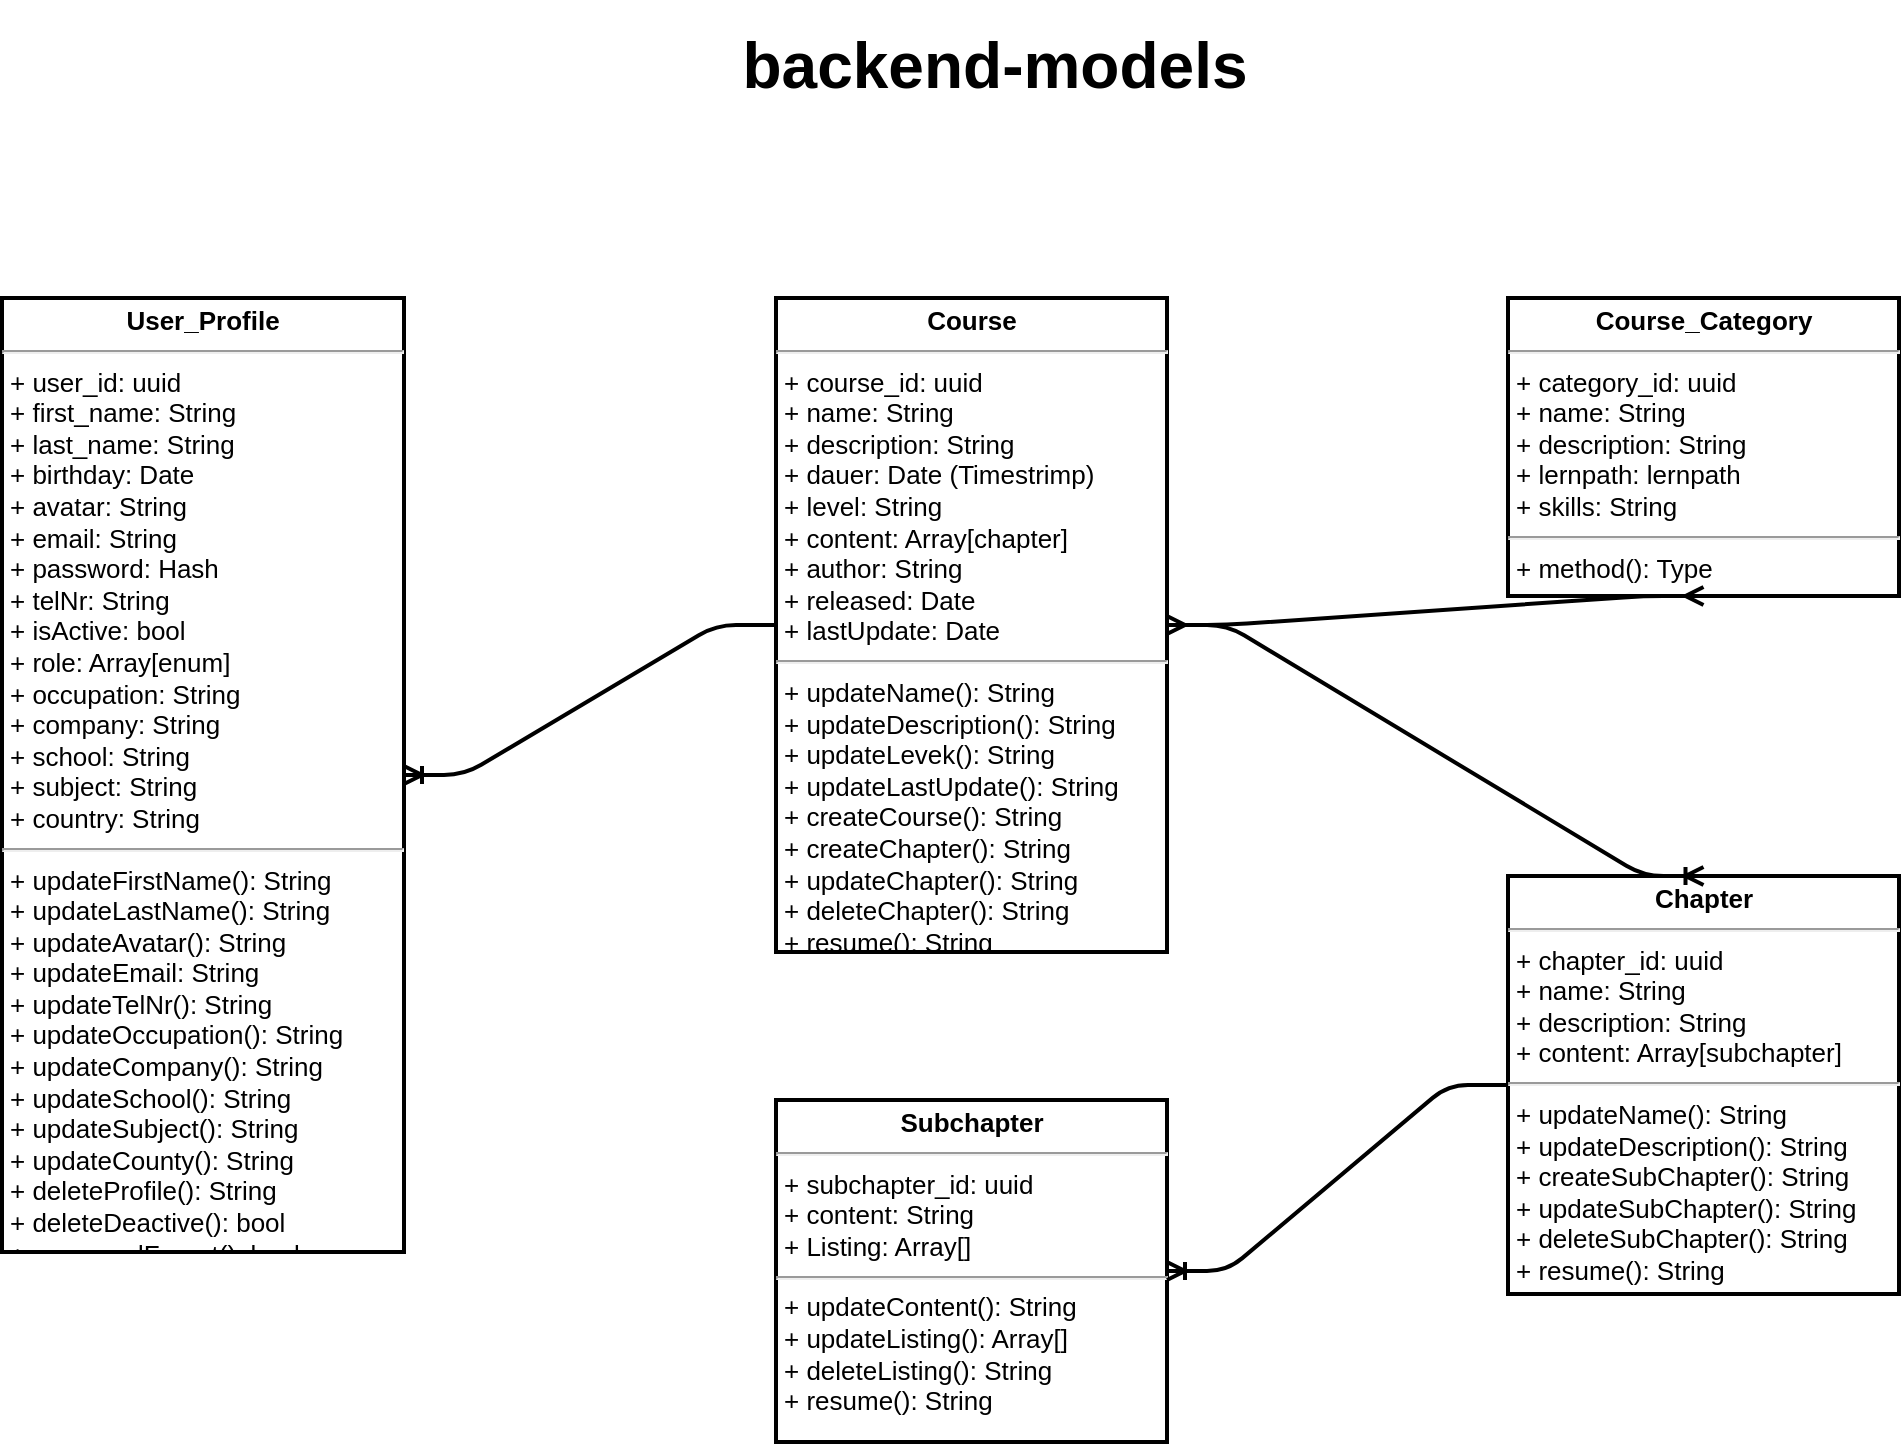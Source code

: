 <mxfile>
    <diagram id="CPHlGd6llGqzIn6Fdj6a" name="backend-models-diagram">
        <mxGraphModel dx="1420" dy="943" grid="0" gridSize="10" guides="1" tooltips="1" connect="1" arrows="1" fold="1" page="1" pageScale="1" pageWidth="1169" pageHeight="827" math="0" shadow="0">
            <root>
                <mxCell id="0"/>
                <mxCell id="1" parent="0"/>
                <mxCell id="2" value="&lt;p style=&quot;margin: 4px 0px 0px ; text-align: center ; font-size: 13px&quot;&gt;&lt;span style=&quot;font-size: 13px&quot;&gt;&lt;b&gt;User_Profile&lt;/b&gt;&lt;/span&gt;&lt;/p&gt;&lt;hr style=&quot;font-size: 13px&quot;&gt;&lt;p style=&quot;margin: 0px 0px 0px 4px ; font-size: 13px&quot;&gt;+ user_id: uuid&lt;br style=&quot;font-size: 13px&quot;&gt;+ first_name: String&lt;/p&gt;&lt;p style=&quot;margin: 0px 0px 0px 4px ; font-size: 13px&quot;&gt;+ last_name: String&lt;/p&gt;&lt;p style=&quot;margin: 0px 0px 0px 4px ; font-size: 13px&quot;&gt;&lt;span&gt;+ birthday: Date&lt;/span&gt;&lt;br&gt;&lt;/p&gt;&lt;p style=&quot;margin: 0px 0px 0px 4px ; font-size: 13px&quot;&gt;+ avatar: String&lt;/p&gt;&lt;p style=&quot;margin: 0px 0px 0px 4px ; font-size: 13px&quot;&gt;+ email: String&lt;br&gt;+ password: Hash&lt;/p&gt;&lt;p style=&quot;margin: 0px 0px 0px 4px ; font-size: 13px&quot;&gt;+ telNr: String&lt;br&gt;+ isActive: bool&lt;br&gt;+ role: Array[enum]&lt;/p&gt;&lt;p style=&quot;margin: 0px 0px 0px 4px ; font-size: 13px&quot;&gt;+ occupation: String&lt;/p&gt;&lt;p style=&quot;margin: 0px 0px 0px 4px ; font-size: 13px&quot;&gt;+ company: String&lt;/p&gt;&lt;p style=&quot;margin: 0px 0px 0px 4px ; font-size: 13px&quot;&gt;+ school: String&lt;/p&gt;&lt;p style=&quot;margin: 0px 0px 0px 4px ; font-size: 13px&quot;&gt;+ subject: String&lt;/p&gt;&lt;p style=&quot;margin: 0px 0px 0px 4px ; font-size: 13px&quot;&gt;+ country: String&lt;/p&gt;&lt;hr style=&quot;font-size: 13px&quot;&gt;&lt;p style=&quot;margin: 0px 0px 0px 4px ; font-size: 13px&quot;&gt;&lt;span&gt;+ updateFirstName(): String&lt;/span&gt;&lt;br&gt;&lt;/p&gt;&lt;p style=&quot;margin: 0px 0px 0px 4px ; font-size: 13px&quot;&gt;+ updateLastName(): String&lt;br&gt;+ updateAvatar(): String&lt;br&gt;+ updateEmail: String&lt;br&gt;+ updateTelNr(): String&lt;br&gt;+ updateOccupation(): String&lt;br&gt;+ updateCompany(): String&lt;br&gt;+ updateSchool(): String&lt;br&gt;+ updateSubject(): String&lt;br&gt;+ updateCounty(): String&lt;br&gt;+ deleteProfile(): String&lt;br&gt;+ deleteDeactive(): bool&lt;/p&gt;&lt;p style=&quot;margin: 0px 0px 0px 4px ; font-size: 13px&quot;&gt;+ passwordForgot(): bool&lt;/p&gt;" style="verticalAlign=top;align=left;overflow=fill;fontSize=13;fontFamily=Helvetica;html=1;fontStyle=0;strokeWidth=2;" parent="1" vertex="1">
                    <mxGeometry x="116" y="173" width="201" height="477" as="geometry"/>
                </mxCell>
                <mxCell id="11" value="&lt;p style=&quot;margin: 4px 0px 0px ; text-align: center ; font-size: 13px&quot;&gt;&lt;span style=&quot;font-size: 13px&quot;&gt;&lt;b&gt;Course&lt;/b&gt;&lt;/span&gt;&lt;/p&gt;&lt;hr style=&quot;font-size: 13px&quot;&gt;&lt;p style=&quot;margin: 0px 0px 0px 4px ; font-size: 13px&quot;&gt;+ course_id: uuid&lt;br style=&quot;font-size: 13px&quot;&gt;+ name: String&lt;/p&gt;&lt;p style=&quot;margin: 0px 0px 0px 4px ; font-size: 13px&quot;&gt;+ description: String&lt;/p&gt;&lt;p style=&quot;margin: 0px 0px 0px 4px ; font-size: 13px&quot;&gt;+ dauer: Date (Timestrimp)&lt;/p&gt;&lt;p style=&quot;margin: 0px 0px 0px 4px ; font-size: 13px&quot;&gt;+ level: String&lt;/p&gt;&lt;p style=&quot;margin: 0px 0px 0px 4px ; font-size: 13px&quot;&gt;+ content: Array[chapter]&lt;/p&gt;&lt;p style=&quot;margin: 0px 0px 0px 4px ; font-size: 13px&quot;&gt;+ author: String&lt;/p&gt;&lt;p style=&quot;margin: 0px 0px 0px 4px ; font-size: 13px&quot;&gt;+ released: Date&lt;br&gt;+ lastUpdate: Date&lt;/p&gt;&lt;hr style=&quot;font-size: 13px&quot;&gt;&lt;p style=&quot;margin: 0px 0px 0px 4px&quot;&gt;+ updateName(): String&lt;br&gt;+ updateDescription(): String&lt;br&gt;+ updateLevek(): String&lt;br&gt;+ updateLastUpdate(): String&lt;br&gt;+ createCourse(): String&lt;br&gt;+ createChapter(): String&lt;br&gt;+ updateChapter(): String&lt;br&gt;+ deleteChapter(): String&lt;/p&gt;&lt;p style=&quot;margin: 0px 0px 0px 4px&quot;&gt;+ resume(): String&lt;/p&gt;" style="verticalAlign=top;align=left;overflow=fill;fontSize=13;fontFamily=Helvetica;html=1;fontStyle=0;strokeWidth=2;" parent="1" vertex="1">
                    <mxGeometry x="503" y="173" width="195.5" height="327" as="geometry"/>
                </mxCell>
                <mxCell id="15" value="&lt;p style=&quot;margin: 4px 0px 0px ; text-align: center ; font-size: 13px&quot;&gt;&lt;span style=&quot;font-size: 13px&quot;&gt;&lt;b&gt;Course_Category&lt;/b&gt;&lt;/span&gt;&lt;/p&gt;&lt;hr style=&quot;font-size: 13px&quot;&gt;&lt;p style=&quot;margin: 0px 0px 0px 4px ; font-size: 13px&quot;&gt;+ category_id: uuid&lt;br style=&quot;font-size: 13px&quot;&gt;+ name: String&lt;/p&gt;&lt;p style=&quot;margin: 0px 0px 0px 4px ; font-size: 13px&quot;&gt;+ description: String&lt;/p&gt;&lt;p style=&quot;margin: 0px 0px 0px 4px ; font-size: 13px&quot;&gt;+ lernpath: lernpath&lt;/p&gt;&lt;p style=&quot;margin: 0px 0px 0px 4px ; font-size: 13px&quot;&gt;+ skills: String&lt;/p&gt;&lt;hr style=&quot;font-size: 13px&quot;&gt;&lt;p style=&quot;margin: 0px 0px 0px 4px ; font-size: 13px&quot;&gt;+ method(): Type&lt;/p&gt;" style="verticalAlign=top;align=left;overflow=fill;fontSize=13;fontFamily=Helvetica;html=1;fontStyle=0;strokeWidth=2;" parent="1" vertex="1">
                    <mxGeometry x="869" y="173" width="195.5" height="149" as="geometry"/>
                </mxCell>
                <mxCell id="16" value="" style="edgeStyle=entityRelationEdgeStyle;fontSize=12;html=1;endArrow=ERmany;startArrow=ERmany;entryX=0.5;entryY=1;entryDx=0;entryDy=0;exitX=1;exitY=0.5;exitDx=0;exitDy=0;strokeWidth=2;" parent="1" source="11" target="15" edge="1">
                    <mxGeometry width="100" height="100" relative="1" as="geometry">
                        <mxPoint x="838" y="441" as="sourcePoint"/>
                        <mxPoint x="938" y="341" as="targetPoint"/>
                    </mxGeometry>
                </mxCell>
                <mxCell id="17" value="backend-models" style="text;html=1;strokeColor=none;fillColor=none;align=center;verticalAlign=middle;whiteSpace=wrap;rounded=0;fontStyle=1;fontSize=32;" parent="1" vertex="1">
                    <mxGeometry x="436" y="24" width="353" height="65" as="geometry"/>
                </mxCell>
                <mxCell id="18" value="" style="edgeStyle=entityRelationEdgeStyle;fontSize=12;html=1;endArrow=ERoneToMany;entryX=1;entryY=0.5;entryDx=0;entryDy=0;exitX=0;exitY=0.5;exitDx=0;exitDy=0;strokeWidth=2;" parent="1" source="11" target="2" edge="1">
                    <mxGeometry width="100" height="100" relative="1" as="geometry">
                        <mxPoint x="419" y="373" as="sourcePoint"/>
                        <mxPoint x="519" y="273" as="targetPoint"/>
                    </mxGeometry>
                </mxCell>
                <mxCell id="20" value="&lt;p style=&quot;margin: 4px 0px 0px ; text-align: center ; font-size: 13px&quot;&gt;&lt;b&gt;Chapter&lt;/b&gt;&lt;/p&gt;&lt;hr style=&quot;font-size: 13px&quot;&gt;&lt;p style=&quot;margin: 0px 0px 0px 4px ; font-size: 13px&quot;&gt;+ chapter_id: uuid&lt;br&gt;+ name: String&lt;br&gt;+ description: String&lt;br&gt;+ content: Array[subchapter]&lt;br&gt;&lt;/p&gt;&lt;hr style=&quot;font-size: 13px&quot;&gt;&lt;p style=&quot;margin: 0px 0px 0px 4px ; font-size: 13px&quot;&gt;+ updateName(): String&lt;br&gt;+ updateDescription(): String&lt;br&gt;+ createSubChapter(): String&lt;br&gt;+ updateSubChapter(): String&lt;br&gt;+ deleteSubChapter(): String&lt;/p&gt;&lt;p style=&quot;margin: 0px 0px 0px 4px ; font-size: 13px&quot;&gt;+ resume(): String&lt;/p&gt;" style="verticalAlign=top;align=left;overflow=fill;fontSize=13;fontFamily=Helvetica;html=1;fontStyle=0;strokeWidth=2;" vertex="1" parent="1">
                    <mxGeometry x="869" y="462" width="195.5" height="209" as="geometry"/>
                </mxCell>
                <mxCell id="21" value="&lt;p style=&quot;margin: 4px 0px 0px ; text-align: center ; font-size: 13px&quot;&gt;&lt;b&gt;Subchapter&lt;/b&gt;&lt;/p&gt;&lt;hr style=&quot;font-size: 13px&quot;&gt;&lt;p style=&quot;margin: 0px 0px 0px 4px ; font-size: 13px&quot;&gt;+ subchapter_id: uuid&lt;br&gt;+ content: String&lt;br&gt;+ Listing: Array[]&lt;/p&gt;&lt;hr style=&quot;font-size: 13px&quot;&gt;&lt;p style=&quot;margin: 0px 0px 0px 4px&quot;&gt;+ updateContent(): String&lt;br&gt;+ updateListing(): Array[]&lt;br&gt;+ deleteListing(): String&lt;/p&gt;&lt;p style=&quot;margin: 0px 0px 0px 4px&quot;&gt;+ resume(): String&lt;/p&gt;" style="verticalAlign=top;align=left;overflow=fill;fontSize=13;fontFamily=Helvetica;html=1;fontStyle=0;strokeWidth=2;" vertex="1" parent="1">
                    <mxGeometry x="503" y="574" width="195.5" height="171" as="geometry"/>
                </mxCell>
                <mxCell id="23" value="" style="edgeStyle=entityRelationEdgeStyle;fontSize=12;html=1;endArrow=ERoneToMany;entryX=1;entryY=0.5;entryDx=0;entryDy=0;exitX=0;exitY=0.5;exitDx=0;exitDy=0;strokeWidth=2;" edge="1" parent="1" source="20" target="21">
                    <mxGeometry width="100" height="100" relative="1" as="geometry">
                        <mxPoint x="1025" y="751.5" as="sourcePoint"/>
                        <mxPoint x="826.0" y="716" as="targetPoint"/>
                    </mxGeometry>
                </mxCell>
                <mxCell id="25" value="" style="edgeStyle=entityRelationEdgeStyle;fontSize=12;html=1;endArrow=ERoneToMany;entryX=0.5;entryY=0;entryDx=0;entryDy=0;strokeWidth=2;" edge="1" parent="1" source="11" target="20">
                    <mxGeometry width="100" height="100" relative="1" as="geometry">
                        <mxPoint x="956" y="462.5" as="sourcePoint"/>
                        <mxPoint x="701.5" y="718.5" as="targetPoint"/>
                    </mxGeometry>
                </mxCell>
            </root>
        </mxGraphModel>
    </diagram>
</mxfile>